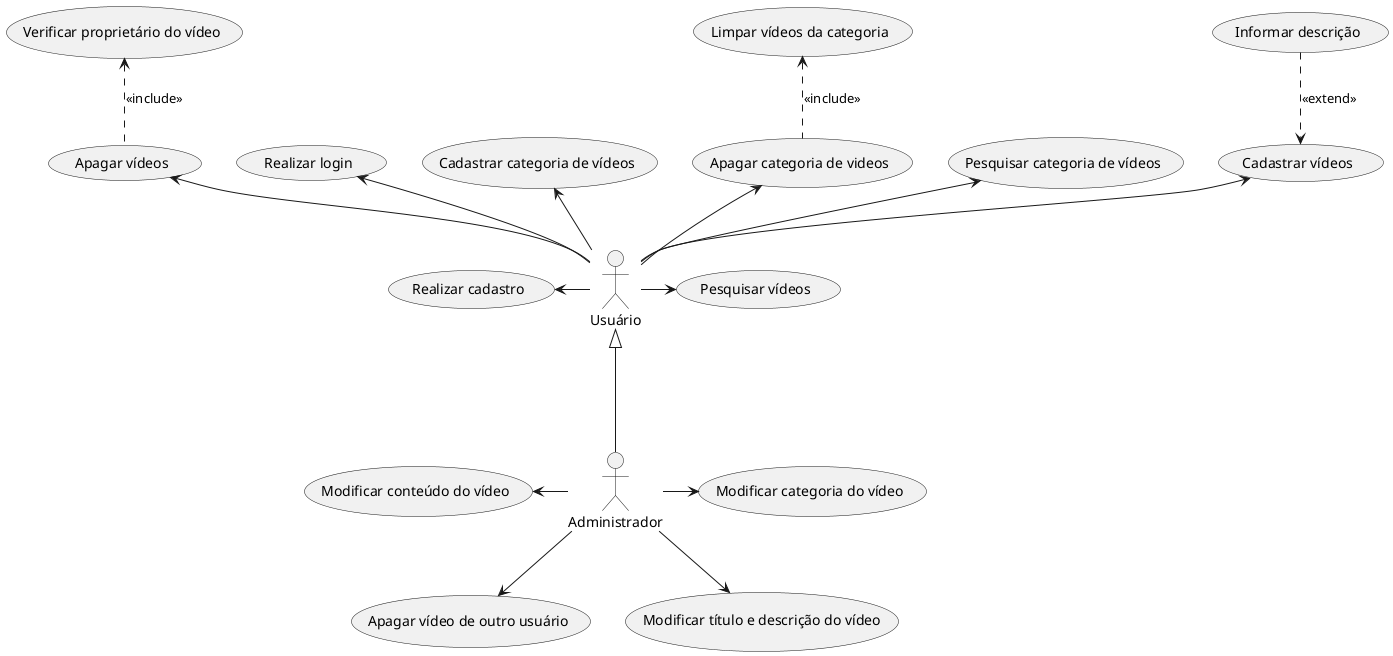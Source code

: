 @startuml DevFlix
skinparam Style strictuml

:Usuário: as usuario
:Administrador: as administrador

/' Casos de uso do usuário '/
(Realizar cadastro) as cadastro
(Realizar login) as login
(Apagar vídeos) as apagarv
(Pesquisar vídeos) as pesqv
(Cadastrar vídeos) as cadv
(Informar descrição) as infdesc
(Pesquisar categoria de vídeos) as pesqcatv
(Cadastrar categoria de vídeos) as cadcatv
(Apagar categoria de videos) as apgcatv
(Limpar vídeos da categoria) as limcatv
(Verificar proprietário do vídeo) as verifprop

/' Casos de uso do administrador '/
(Modificar categoria do vídeo) as modcatv
(Modificar conteúdo do vídeo) as modcontv
(Apagar vídeo de outro usuário) as apgvout
(Modificar título e descrição do vídeo) as modtitdesc

/' Generalização dos atores '/
usuario <|-down-- administrador

/' Associação dos casos de uso do usuário '/
usuario -up-> cadv
usuario -up-> pesqcatv
usuario -up-> apgcatv
usuario -right-> pesqv
usuario -up-> cadcatv
usuario -up-> login
usuario -up-> apagarv
usuario -left-> cadastro


/' Include e Extend dos casos de uso do usuário '/
apagarv .up.> verifprop : <<include>>
apgcatv .up.> limcatv : <<include>>
infdesc .down.> cadv : <<extend>>


/' Associação dos casos de uso do administrador '/
administrador -right-> modcatv
administrador -left-> modcontv
administrador -down-> apgvout
administrador -down-> modtitdesc

@enduml
